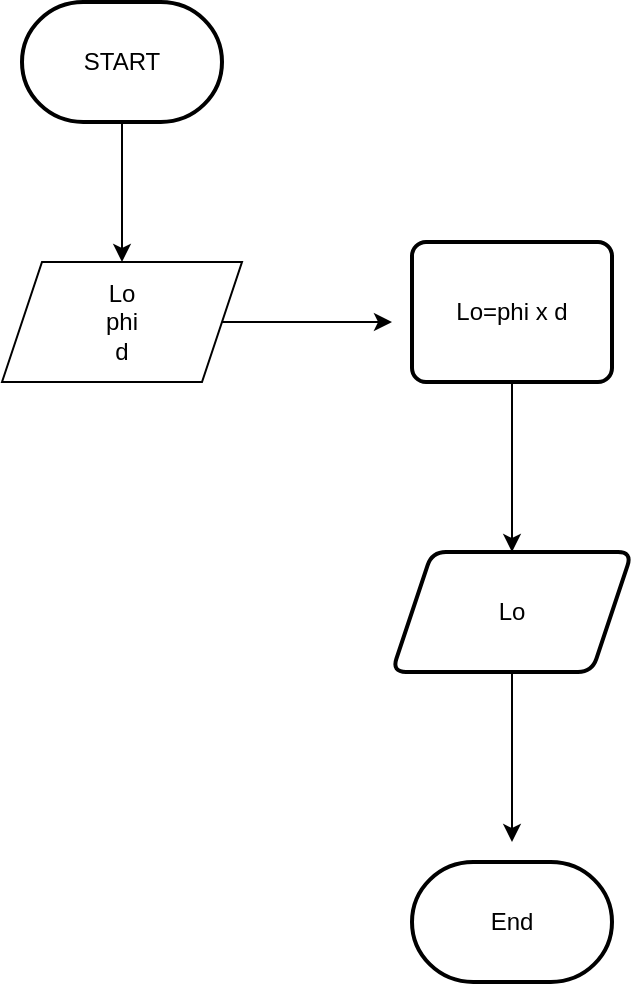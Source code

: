 <mxfile version="22.0.4" type="github">
  <diagram name="Page-1" id="ZdQoROD1Y_xGUfR0zSDF">
    <mxGraphModel dx="880" dy="1570" grid="1" gridSize="10" guides="1" tooltips="1" connect="1" arrows="1" fold="1" page="1" pageScale="1" pageWidth="850" pageHeight="1100" math="0" shadow="0">
      <root>
        <mxCell id="0" />
        <mxCell id="1" parent="0" />
        <mxCell id="JXM8frwiS7JRkG0wCxu3-5" style="edgeStyle=orthogonalEdgeStyle;rounded=0;orthogonalLoop=1;jettySize=auto;html=1;exitX=1;exitY=0.5;exitDx=0;exitDy=0;" edge="1" parent="1" source="fla75Fq_e0vvsb-xJsBX-1">
          <mxGeometry relative="1" as="geometry">
            <mxPoint x="560" y="70" as="targetPoint" />
          </mxGeometry>
        </mxCell>
        <mxCell id="fla75Fq_e0vvsb-xJsBX-1" value="&lt;div&gt;Lo&lt;/div&gt;&lt;div&gt;phi&lt;/div&gt;&lt;div&gt;d&lt;br&gt;&lt;/div&gt;" style="shape=parallelogram;perimeter=parallelogramPerimeter;whiteSpace=wrap;html=1;fixedSize=1;" parent="1" vertex="1">
          <mxGeometry x="365" y="40" width="120" height="60" as="geometry" />
        </mxCell>
        <mxCell id="fla75Fq_e0vvsb-xJsBX-3" style="edgeStyle=orthogonalEdgeStyle;rounded=0;orthogonalLoop=1;jettySize=auto;html=1;exitX=0.5;exitY=1;exitDx=0;exitDy=0;exitPerimeter=0;" parent="1" source="fla75Fq_e0vvsb-xJsBX-2" edge="1">
          <mxGeometry relative="1" as="geometry">
            <mxPoint x="425" y="40" as="targetPoint" />
          </mxGeometry>
        </mxCell>
        <mxCell id="fla75Fq_e0vvsb-xJsBX-2" value="START" style="strokeWidth=2;html=1;shape=mxgraph.flowchart.terminator;whiteSpace=wrap;" parent="1" vertex="1">
          <mxGeometry x="375" y="-90" width="100" height="60" as="geometry" />
        </mxCell>
        <mxCell id="JXM8frwiS7JRkG0wCxu3-8" value="" style="edgeStyle=orthogonalEdgeStyle;rounded=0;orthogonalLoop=1;jettySize=auto;html=1;" edge="1" parent="1" source="JXM8frwiS7JRkG0wCxu3-4" target="JXM8frwiS7JRkG0wCxu3-7">
          <mxGeometry relative="1" as="geometry" />
        </mxCell>
        <mxCell id="JXM8frwiS7JRkG0wCxu3-4" value="Lo=phi x d" style="rounded=1;whiteSpace=wrap;html=1;absoluteArcSize=1;arcSize=14;strokeWidth=2;" vertex="1" parent="1">
          <mxGeometry x="570" y="30" width="100" height="70" as="geometry" />
        </mxCell>
        <mxCell id="JXM8frwiS7JRkG0wCxu3-10" style="edgeStyle=orthogonalEdgeStyle;rounded=0;orthogonalLoop=1;jettySize=auto;html=1;exitX=0.5;exitY=1;exitDx=0;exitDy=0;" edge="1" parent="1" source="JXM8frwiS7JRkG0wCxu3-7">
          <mxGeometry relative="1" as="geometry">
            <mxPoint x="620" y="330" as="targetPoint" />
          </mxGeometry>
        </mxCell>
        <mxCell id="JXM8frwiS7JRkG0wCxu3-7" value="Lo" style="shape=parallelogram;perimeter=parallelogramPerimeter;whiteSpace=wrap;html=1;fixedSize=1;rounded=1;arcSize=14;strokeWidth=2;" vertex="1" parent="1">
          <mxGeometry x="560" y="185" width="120" height="60" as="geometry" />
        </mxCell>
        <mxCell id="JXM8frwiS7JRkG0wCxu3-9" value="End" style="strokeWidth=2;html=1;shape=mxgraph.flowchart.terminator;whiteSpace=wrap;" vertex="1" parent="1">
          <mxGeometry x="570" y="340" width="100" height="60" as="geometry" />
        </mxCell>
      </root>
    </mxGraphModel>
  </diagram>
</mxfile>
